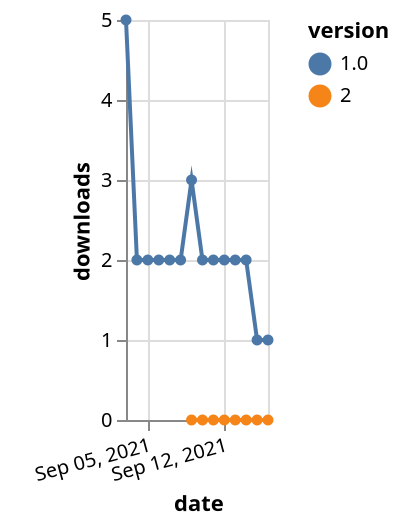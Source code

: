 {"$schema": "https://vega.github.io/schema/vega-lite/v5.json", "description": "A simple bar chart with embedded data.", "data": {"values": [{"date": "2021-09-09", "total": 18, "delta": 0, "version": "2"}, {"date": "2021-09-10", "total": 24, "delta": 0, "version": "2"}, {"date": "2021-09-11", "total": 28, "delta": 0, "version": "2"}, {"date": "2021-09-12", "total": 30, "delta": 0, "version": "2"}, {"date": "2021-09-13", "total": 33, "delta": 0, "version": "2"}, {"date": "2021-09-14", "total": 36, "delta": 0, "version": "2"}, {"date": "2021-09-15", "total": 38, "delta": 0, "version": "2"}, {"date": "2021-09-16", "total": 39, "delta": 0, "version": "2"}, {"date": "2021-09-03", "total": 44, "delta": 5, "version": "1.0"}, {"date": "2021-09-04", "total": 46, "delta": 2, "version": "1.0"}, {"date": "2021-09-05", "total": 48, "delta": 2, "version": "1.0"}, {"date": "2021-09-06", "total": 50, "delta": 2, "version": "1.0"}, {"date": "2021-09-07", "total": 52, "delta": 2, "version": "1.0"}, {"date": "2021-09-08", "total": 54, "delta": 2, "version": "1.0"}, {"date": "2021-09-09", "total": 57, "delta": 3, "version": "1.0"}, {"date": "2021-09-10", "total": 59, "delta": 2, "version": "1.0"}, {"date": "2021-09-11", "total": 61, "delta": 2, "version": "1.0"}, {"date": "2021-09-12", "total": 63, "delta": 2, "version": "1.0"}, {"date": "2021-09-13", "total": 65, "delta": 2, "version": "1.0"}, {"date": "2021-09-14", "total": 67, "delta": 2, "version": "1.0"}, {"date": "2021-09-15", "total": 68, "delta": 1, "version": "1.0"}, {"date": "2021-09-16", "total": 69, "delta": 1, "version": "1.0"}]}, "width": "container", "mark": {"type": "line", "point": {"filled": true}}, "encoding": {"x": {"field": "date", "type": "temporal", "timeUnit": "yearmonthdate", "title": "date", "axis": {"labelAngle": -15}}, "y": {"field": "delta", "type": "quantitative", "title": "downloads"}, "color": {"field": "version", "type": "nominal"}, "tooltip": {"field": "delta"}}}